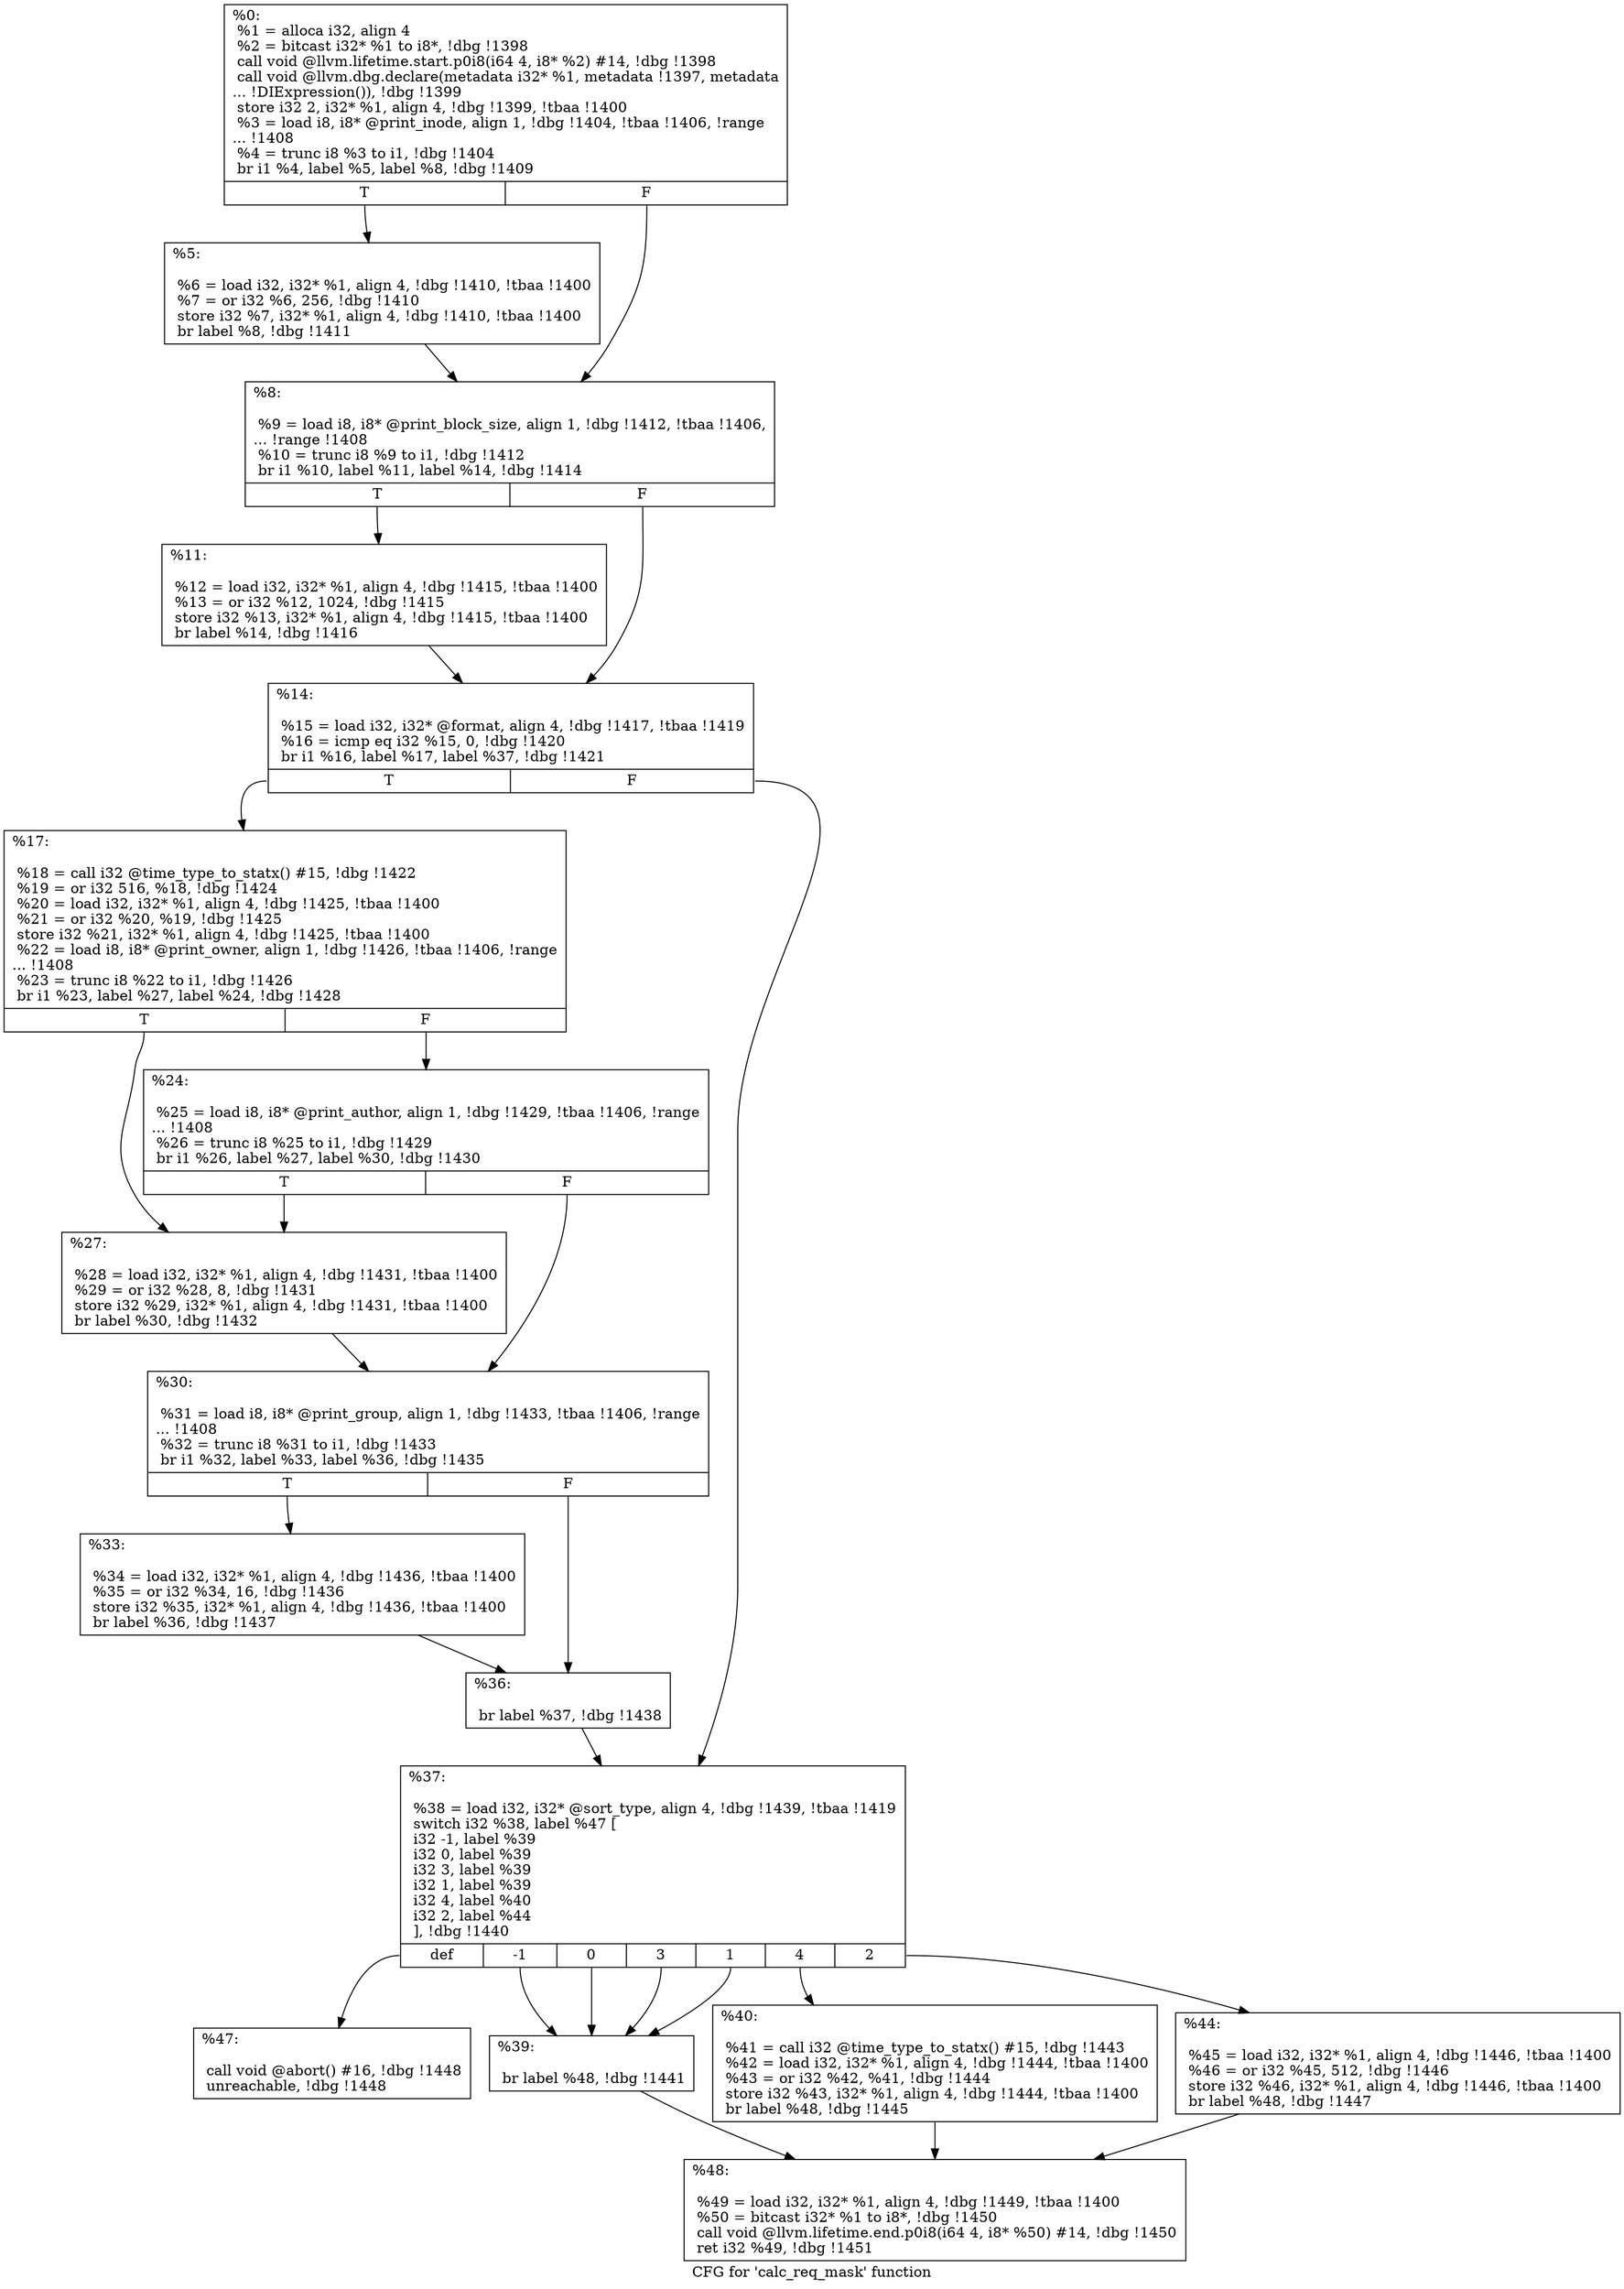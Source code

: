 digraph "CFG for 'calc_req_mask' function" {
	label="CFG for 'calc_req_mask' function";

	Node0x22f2f70 [shape=record,label="{%0:\l  %1 = alloca i32, align 4\l  %2 = bitcast i32* %1 to i8*, !dbg !1398\l  call void @llvm.lifetime.start.p0i8(i64 4, i8* %2) #14, !dbg !1398\l  call void @llvm.dbg.declare(metadata i32* %1, metadata !1397, metadata\l... !DIExpression()), !dbg !1399\l  store i32 2, i32* %1, align 4, !dbg !1399, !tbaa !1400\l  %3 = load i8, i8* @print_inode, align 1, !dbg !1404, !tbaa !1406, !range\l... !1408\l  %4 = trunc i8 %3 to i1, !dbg !1404\l  br i1 %4, label %5, label %8, !dbg !1409\l|{<s0>T|<s1>F}}"];
	Node0x22f2f70:s0 -> Node0x22f3910;
	Node0x22f2f70:s1 -> Node0x22f3960;
	Node0x22f3910 [shape=record,label="{%5:\l\l  %6 = load i32, i32* %1, align 4, !dbg !1410, !tbaa !1400\l  %7 = or i32 %6, 256, !dbg !1410\l  store i32 %7, i32* %1, align 4, !dbg !1410, !tbaa !1400\l  br label %8, !dbg !1411\l}"];
	Node0x22f3910 -> Node0x22f3960;
	Node0x22f3960 [shape=record,label="{%8:\l\l  %9 = load i8, i8* @print_block_size, align 1, !dbg !1412, !tbaa !1406,\l... !range !1408\l  %10 = trunc i8 %9 to i1, !dbg !1412\l  br i1 %10, label %11, label %14, !dbg !1414\l|{<s0>T|<s1>F}}"];
	Node0x22f3960:s0 -> Node0x22f39b0;
	Node0x22f3960:s1 -> Node0x22f3a00;
	Node0x22f39b0 [shape=record,label="{%11:\l\l  %12 = load i32, i32* %1, align 4, !dbg !1415, !tbaa !1400\l  %13 = or i32 %12, 1024, !dbg !1415\l  store i32 %13, i32* %1, align 4, !dbg !1415, !tbaa !1400\l  br label %14, !dbg !1416\l}"];
	Node0x22f39b0 -> Node0x22f3a00;
	Node0x22f3a00 [shape=record,label="{%14:\l\l  %15 = load i32, i32* @format, align 4, !dbg !1417, !tbaa !1419\l  %16 = icmp eq i32 %15, 0, !dbg !1420\l  br i1 %16, label %17, label %37, !dbg !1421\l|{<s0>T|<s1>F}}"];
	Node0x22f3a00:s0 -> Node0x22f3a50;
	Node0x22f3a00:s1 -> Node0x22f3c30;
	Node0x22f3a50 [shape=record,label="{%17:\l\l  %18 = call i32 @time_type_to_statx() #15, !dbg !1422\l  %19 = or i32 516, %18, !dbg !1424\l  %20 = load i32, i32* %1, align 4, !dbg !1425, !tbaa !1400\l  %21 = or i32 %20, %19, !dbg !1425\l  store i32 %21, i32* %1, align 4, !dbg !1425, !tbaa !1400\l  %22 = load i8, i8* @print_owner, align 1, !dbg !1426, !tbaa !1406, !range\l... !1408\l  %23 = trunc i8 %22 to i1, !dbg !1426\l  br i1 %23, label %27, label %24, !dbg !1428\l|{<s0>T|<s1>F}}"];
	Node0x22f3a50:s0 -> Node0x22f3af0;
	Node0x22f3a50:s1 -> Node0x22f3aa0;
	Node0x22f3aa0 [shape=record,label="{%24:\l\l  %25 = load i8, i8* @print_author, align 1, !dbg !1429, !tbaa !1406, !range\l... !1408\l  %26 = trunc i8 %25 to i1, !dbg !1429\l  br i1 %26, label %27, label %30, !dbg !1430\l|{<s0>T|<s1>F}}"];
	Node0x22f3aa0:s0 -> Node0x22f3af0;
	Node0x22f3aa0:s1 -> Node0x22f3b40;
	Node0x22f3af0 [shape=record,label="{%27:\l\l  %28 = load i32, i32* %1, align 4, !dbg !1431, !tbaa !1400\l  %29 = or i32 %28, 8, !dbg !1431\l  store i32 %29, i32* %1, align 4, !dbg !1431, !tbaa !1400\l  br label %30, !dbg !1432\l}"];
	Node0x22f3af0 -> Node0x22f3b40;
	Node0x22f3b40 [shape=record,label="{%30:\l\l  %31 = load i8, i8* @print_group, align 1, !dbg !1433, !tbaa !1406, !range\l... !1408\l  %32 = trunc i8 %31 to i1, !dbg !1433\l  br i1 %32, label %33, label %36, !dbg !1435\l|{<s0>T|<s1>F}}"];
	Node0x22f3b40:s0 -> Node0x22f3b90;
	Node0x22f3b40:s1 -> Node0x22f3be0;
	Node0x22f3b90 [shape=record,label="{%33:\l\l  %34 = load i32, i32* %1, align 4, !dbg !1436, !tbaa !1400\l  %35 = or i32 %34, 16, !dbg !1436\l  store i32 %35, i32* %1, align 4, !dbg !1436, !tbaa !1400\l  br label %36, !dbg !1437\l}"];
	Node0x22f3b90 -> Node0x22f3be0;
	Node0x22f3be0 [shape=record,label="{%36:\l\l  br label %37, !dbg !1438\l}"];
	Node0x22f3be0 -> Node0x22f3c30;
	Node0x22f3c30 [shape=record,label="{%37:\l\l  %38 = load i32, i32* @sort_type, align 4, !dbg !1439, !tbaa !1419\l  switch i32 %38, label %47 [\l    i32 -1, label %39\l    i32 0, label %39\l    i32 3, label %39\l    i32 1, label %39\l    i32 4, label %40\l    i32 2, label %44\l  ], !dbg !1440\l|{<s0>def|<s1>-1|<s2>0|<s3>3|<s4>1|<s5>4|<s6>2}}"];
	Node0x22f3c30:s0 -> Node0x22f3d70;
	Node0x22f3c30:s1 -> Node0x22f3c80;
	Node0x22f3c30:s2 -> Node0x22f3c80;
	Node0x22f3c30:s3 -> Node0x22f3c80;
	Node0x22f3c30:s4 -> Node0x22f3c80;
	Node0x22f3c30:s5 -> Node0x22f3cd0;
	Node0x22f3c30:s6 -> Node0x22f3d20;
	Node0x22f3c80 [shape=record,label="{%39:\l\l  br label %48, !dbg !1441\l}"];
	Node0x22f3c80 -> Node0x22f3dc0;
	Node0x22f3cd0 [shape=record,label="{%40:\l\l  %41 = call i32 @time_type_to_statx() #15, !dbg !1443\l  %42 = load i32, i32* %1, align 4, !dbg !1444, !tbaa !1400\l  %43 = or i32 %42, %41, !dbg !1444\l  store i32 %43, i32* %1, align 4, !dbg !1444, !tbaa !1400\l  br label %48, !dbg !1445\l}"];
	Node0x22f3cd0 -> Node0x22f3dc0;
	Node0x22f3d20 [shape=record,label="{%44:\l\l  %45 = load i32, i32* %1, align 4, !dbg !1446, !tbaa !1400\l  %46 = or i32 %45, 512, !dbg !1446\l  store i32 %46, i32* %1, align 4, !dbg !1446, !tbaa !1400\l  br label %48, !dbg !1447\l}"];
	Node0x22f3d20 -> Node0x22f3dc0;
	Node0x22f3d70 [shape=record,label="{%47:\l\l  call void @abort() #16, !dbg !1448\l  unreachable, !dbg !1448\l}"];
	Node0x22f3dc0 [shape=record,label="{%48:\l\l  %49 = load i32, i32* %1, align 4, !dbg !1449, !tbaa !1400\l  %50 = bitcast i32* %1 to i8*, !dbg !1450\l  call void @llvm.lifetime.end.p0i8(i64 4, i8* %50) #14, !dbg !1450\l  ret i32 %49, !dbg !1451\l}"];
}
